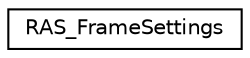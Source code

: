 digraph G
{
  edge [fontname="Helvetica",fontsize="10",labelfontname="Helvetica",labelfontsize="10"];
  node [fontname="Helvetica",fontsize="10",shape=record];
  rankdir=LR;
  Node1 [label="RAS_FrameSettings",height=0.2,width=0.4,color="black", fillcolor="white", style="filled",URL="$da/dd4/classRAS__FrameSettings.html"];
}
